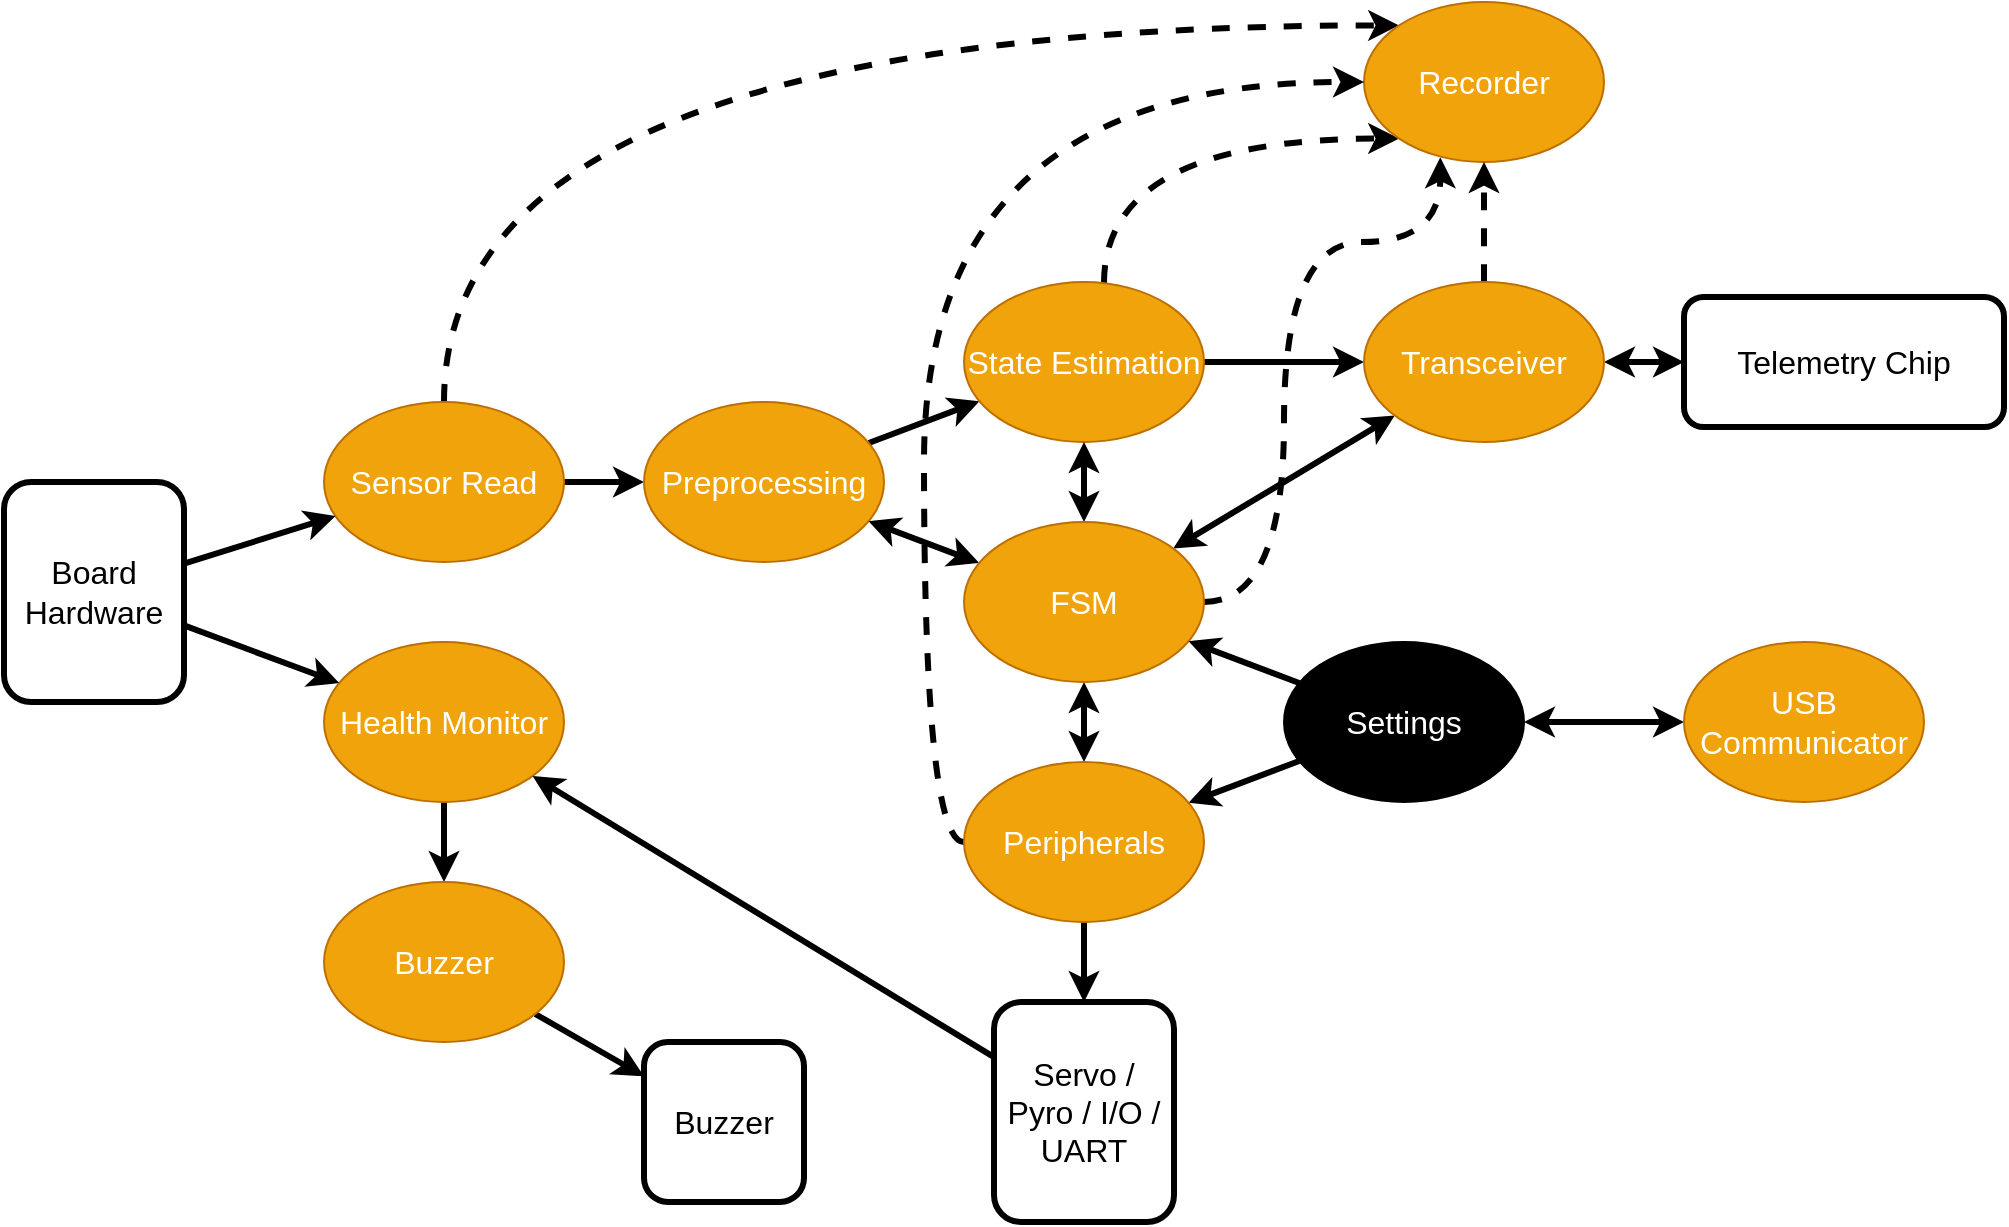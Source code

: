 <mxfile version="14.5.1" type="device"><diagram id="7wEWpj_6MP1VIPeDiEun" name="Page-1"><mxGraphModel dx="1936" dy="966" grid="1" gridSize="10" guides="1" tooltips="1" connect="1" arrows="1" fold="1" page="1" pageScale="1" pageWidth="850" pageHeight="1100" math="0" shadow="0"><root><mxCell id="0"/><mxCell id="1" parent="0"/><mxCell id="1SBRBsQBpgoGxFlkAIqg-27" style="edgeStyle=none;rounded=0;orthogonalLoop=1;jettySize=auto;html=1;startArrow=none;startFill=0;strokeWidth=3;" edge="1" parent="1" source="1SBRBsQBpgoGxFlkAIqg-1" target="1SBRBsQBpgoGxFlkAIqg-2"><mxGeometry relative="1" as="geometry"/></mxCell><mxCell id="1SBRBsQBpgoGxFlkAIqg-30" style="edgeStyle=orthogonalEdgeStyle;rounded=0;orthogonalLoop=1;jettySize=auto;html=1;startArrow=none;startFill=0;strokeWidth=3;curved=1;dashed=1;entryX=0;entryY=0;entryDx=0;entryDy=0;" edge="1" parent="1" source="1SBRBsQBpgoGxFlkAIqg-1" target="1SBRBsQBpgoGxFlkAIqg-5"><mxGeometry relative="1" as="geometry"><Array as="points"><mxPoint x="180" y="252"/></Array></mxGeometry></mxCell><mxCell id="1SBRBsQBpgoGxFlkAIqg-1" value="&lt;font style=&quot;font-size: 16px&quot;&gt;Sensor Read&lt;/font&gt;" style="ellipse;whiteSpace=wrap;html=1;fillColor=#f0a30a;strokeColor=#BD7000;fontColor=#ffffff;" vertex="1" parent="1"><mxGeometry x="120" y="440" width="120" height="80" as="geometry"/></mxCell><mxCell id="1SBRBsQBpgoGxFlkAIqg-26" style="edgeStyle=none;rounded=0;orthogonalLoop=1;jettySize=auto;html=1;startArrow=none;startFill=0;strokeWidth=3;" edge="1" parent="1" source="1SBRBsQBpgoGxFlkAIqg-2" target="1SBRBsQBpgoGxFlkAIqg-3"><mxGeometry relative="1" as="geometry"/></mxCell><mxCell id="1SBRBsQBpgoGxFlkAIqg-2" value="&lt;font style=&quot;font-size: 16px&quot;&gt;Preprocessing&lt;/font&gt;" style="ellipse;whiteSpace=wrap;html=1;fillColor=#f0a30a;strokeColor=#BD7000;fontColor=#ffffff;" vertex="1" parent="1"><mxGeometry x="280" y="440" width="120" height="80" as="geometry"/></mxCell><mxCell id="1SBRBsQBpgoGxFlkAIqg-25" style="edgeStyle=none;rounded=0;orthogonalLoop=1;jettySize=auto;html=1;startArrow=none;startFill=0;strokeWidth=3;" edge="1" parent="1" source="1SBRBsQBpgoGxFlkAIqg-3" target="1SBRBsQBpgoGxFlkAIqg-6"><mxGeometry relative="1" as="geometry"/></mxCell><mxCell id="1SBRBsQBpgoGxFlkAIqg-32" style="edgeStyle=orthogonalEdgeStyle;curved=1;rounded=0;orthogonalLoop=1;jettySize=auto;html=1;dashed=1;startArrow=none;startFill=0;strokeWidth=3;entryX=0;entryY=1;entryDx=0;entryDy=0;" edge="1" parent="1" source="1SBRBsQBpgoGxFlkAIqg-3" target="1SBRBsQBpgoGxFlkAIqg-5"><mxGeometry relative="1" as="geometry"><Array as="points"><mxPoint x="510" y="308"/></Array></mxGeometry></mxCell><mxCell id="1SBRBsQBpgoGxFlkAIqg-3" value="&lt;font style=&quot;font-size: 16px&quot;&gt;State Estimation&lt;/font&gt;" style="ellipse;whiteSpace=wrap;html=1;fillColor=#f0a30a;strokeColor=#BD7000;fontColor=#ffffff;" vertex="1" parent="1"><mxGeometry x="440" y="380" width="120" height="80" as="geometry"/></mxCell><mxCell id="1SBRBsQBpgoGxFlkAIqg-17" style="edgeStyle=none;rounded=0;orthogonalLoop=1;jettySize=auto;html=1;strokeWidth=3;startArrow=classic;startFill=1;" edge="1" parent="1" source="1SBRBsQBpgoGxFlkAIqg-4" target="1SBRBsQBpgoGxFlkAIqg-8"><mxGeometry relative="1" as="geometry"/></mxCell><mxCell id="1SBRBsQBpgoGxFlkAIqg-18" style="edgeStyle=none;rounded=0;orthogonalLoop=1;jettySize=auto;html=1;strokeWidth=3;startArrow=classic;startFill=1;" edge="1" parent="1" source="1SBRBsQBpgoGxFlkAIqg-4" target="1SBRBsQBpgoGxFlkAIqg-2"><mxGeometry relative="1" as="geometry"/></mxCell><mxCell id="1SBRBsQBpgoGxFlkAIqg-19" style="edgeStyle=none;rounded=0;orthogonalLoop=1;jettySize=auto;html=1;strokeWidth=3;startArrow=classic;startFill=1;" edge="1" parent="1" source="1SBRBsQBpgoGxFlkAIqg-4" target="1SBRBsQBpgoGxFlkAIqg-3"><mxGeometry relative="1" as="geometry"/></mxCell><mxCell id="1SBRBsQBpgoGxFlkAIqg-20" style="edgeStyle=none;rounded=0;orthogonalLoop=1;jettySize=auto;html=1;strokeWidth=3;startArrow=classic;startFill=1;" edge="1" parent="1" source="1SBRBsQBpgoGxFlkAIqg-4" target="1SBRBsQBpgoGxFlkAIqg-6"><mxGeometry relative="1" as="geometry"/></mxCell><mxCell id="1SBRBsQBpgoGxFlkAIqg-34" style="edgeStyle=orthogonalEdgeStyle;curved=1;rounded=0;orthogonalLoop=1;jettySize=auto;html=1;dashed=1;startArrow=none;startFill=0;strokeWidth=3;entryX=0.318;entryY=0.971;entryDx=0;entryDy=0;entryPerimeter=0;" edge="1" parent="1" source="1SBRBsQBpgoGxFlkAIqg-4" target="1SBRBsQBpgoGxFlkAIqg-5"><mxGeometry relative="1" as="geometry"><Array as="points"><mxPoint x="600" y="540"/><mxPoint x="600" y="360"/><mxPoint x="678" y="360"/></Array></mxGeometry></mxCell><mxCell id="1SBRBsQBpgoGxFlkAIqg-4" value="&lt;font style=&quot;font-size: 16px&quot;&gt;FSM&lt;/font&gt;" style="ellipse;whiteSpace=wrap;html=1;fillColor=#f0a30a;strokeColor=#BD7000;fontColor=#ffffff;" vertex="1" parent="1"><mxGeometry x="440" y="500" width="120" height="80" as="geometry"/></mxCell><mxCell id="1SBRBsQBpgoGxFlkAIqg-5" value="&lt;font style=&quot;font-size: 16px&quot;&gt;Recorder&lt;/font&gt;" style="ellipse;whiteSpace=wrap;html=1;fillColor=#f0a30a;strokeColor=#BD7000;fontColor=#ffffff;" vertex="1" parent="1"><mxGeometry x="640" y="240" width="120" height="80" as="geometry"/></mxCell><mxCell id="1SBRBsQBpgoGxFlkAIqg-24" style="edgeStyle=none;rounded=0;orthogonalLoop=1;jettySize=auto;html=1;startArrow=classic;startFill=1;strokeWidth=3;" edge="1" parent="1" source="1SBRBsQBpgoGxFlkAIqg-6" target="1SBRBsQBpgoGxFlkAIqg-23"><mxGeometry relative="1" as="geometry"/></mxCell><mxCell id="1SBRBsQBpgoGxFlkAIqg-33" style="edgeStyle=orthogonalEdgeStyle;curved=1;rounded=0;orthogonalLoop=1;jettySize=auto;html=1;dashed=1;startArrow=none;startFill=0;strokeWidth=3;" edge="1" parent="1" source="1SBRBsQBpgoGxFlkAIqg-6" target="1SBRBsQBpgoGxFlkAIqg-5"><mxGeometry relative="1" as="geometry"/></mxCell><mxCell id="1SBRBsQBpgoGxFlkAIqg-6" value="&lt;font style=&quot;font-size: 16px&quot;&gt;Transceiver&lt;/font&gt;" style="ellipse;whiteSpace=wrap;html=1;fillColor=#f0a30a;strokeColor=#BD7000;fontColor=#ffffff;" vertex="1" parent="1"><mxGeometry x="640" y="380" width="120" height="80" as="geometry"/></mxCell><mxCell id="1SBRBsQBpgoGxFlkAIqg-28" style="edgeStyle=none;rounded=0;orthogonalLoop=1;jettySize=auto;html=1;startArrow=none;startFill=0;strokeWidth=3;" edge="1" parent="1" source="1SBRBsQBpgoGxFlkAIqg-7" target="1SBRBsQBpgoGxFlkAIqg-4"><mxGeometry relative="1" as="geometry"/></mxCell><mxCell id="1SBRBsQBpgoGxFlkAIqg-29" style="edgeStyle=none;rounded=0;orthogonalLoop=1;jettySize=auto;html=1;startArrow=none;startFill=0;strokeWidth=3;" edge="1" parent="1" source="1SBRBsQBpgoGxFlkAIqg-7" target="1SBRBsQBpgoGxFlkAIqg-8"><mxGeometry relative="1" as="geometry"/></mxCell><mxCell id="1SBRBsQBpgoGxFlkAIqg-7" value="&lt;font style=&quot;font-size: 16px&quot;&gt;Settings&lt;/font&gt;" style="ellipse;whiteSpace=wrap;html=1;fontColor=#ffffff;fillColor=#000000;" vertex="1" parent="1"><mxGeometry x="600" y="560" width="120" height="80" as="geometry"/></mxCell><mxCell id="1SBRBsQBpgoGxFlkAIqg-15" style="edgeStyle=none;rounded=0;orthogonalLoop=1;jettySize=auto;html=1;strokeWidth=3;" edge="1" parent="1" source="1SBRBsQBpgoGxFlkAIqg-8" target="1SBRBsQBpgoGxFlkAIqg-14"><mxGeometry relative="1" as="geometry"/></mxCell><mxCell id="1SBRBsQBpgoGxFlkAIqg-31" style="edgeStyle=orthogonalEdgeStyle;curved=1;rounded=0;orthogonalLoop=1;jettySize=auto;html=1;dashed=1;startArrow=none;startFill=0;strokeWidth=3;" edge="1" parent="1" source="1SBRBsQBpgoGxFlkAIqg-8" target="1SBRBsQBpgoGxFlkAIqg-5"><mxGeometry relative="1" as="geometry"><Array as="points"><mxPoint x="420" y="660"/><mxPoint x="420" y="280"/></Array></mxGeometry></mxCell><mxCell id="1SBRBsQBpgoGxFlkAIqg-8" value="&lt;font style=&quot;font-size: 16px&quot;&gt;Peripherals&lt;/font&gt;" style="ellipse;whiteSpace=wrap;html=1;fillColor=#f0a30a;strokeColor=#BD7000;fontColor=#ffffff;" vertex="1" parent="1"><mxGeometry x="440" y="620" width="120" height="80" as="geometry"/></mxCell><mxCell id="1SBRBsQBpgoGxFlkAIqg-22" style="edgeStyle=none;rounded=0;orthogonalLoop=1;jettySize=auto;html=1;startArrow=classic;startFill=1;strokeWidth=3;" edge="1" parent="1" source="1SBRBsQBpgoGxFlkAIqg-9" target="1SBRBsQBpgoGxFlkAIqg-7"><mxGeometry relative="1" as="geometry"/></mxCell><mxCell id="1SBRBsQBpgoGxFlkAIqg-9" value="&lt;font style=&quot;font-size: 16px&quot;&gt;USB Communicator&lt;/font&gt;" style="ellipse;whiteSpace=wrap;html=1;fillColor=#f0a30a;strokeColor=#BD7000;fontColor=#ffffff;" vertex="1" parent="1"><mxGeometry x="800" y="560" width="120" height="80" as="geometry"/></mxCell><mxCell id="1SBRBsQBpgoGxFlkAIqg-36" style="edgeStyle=orthogonalEdgeStyle;curved=1;rounded=0;orthogonalLoop=1;jettySize=auto;html=1;startArrow=none;startFill=0;strokeWidth=3;" edge="1" parent="1" source="1SBRBsQBpgoGxFlkAIqg-10" target="1SBRBsQBpgoGxFlkAIqg-35"><mxGeometry relative="1" as="geometry"/></mxCell><mxCell id="1SBRBsQBpgoGxFlkAIqg-10" value="&lt;font style=&quot;font-size: 16px&quot;&gt;Health Monitor&lt;/font&gt;" style="ellipse;whiteSpace=wrap;html=1;fillColor=#f0a30a;strokeColor=#BD7000;fontColor=#ffffff;" vertex="1" parent="1"><mxGeometry x="120" y="560" width="120" height="80" as="geometry"/></mxCell><mxCell id="1SBRBsQBpgoGxFlkAIqg-12" style="rounded=0;orthogonalLoop=1;jettySize=auto;html=1;strokeWidth=3;" edge="1" parent="1" source="1SBRBsQBpgoGxFlkAIqg-11" target="1SBRBsQBpgoGxFlkAIqg-1"><mxGeometry relative="1" as="geometry"/></mxCell><mxCell id="1SBRBsQBpgoGxFlkAIqg-13" style="edgeStyle=none;rounded=0;orthogonalLoop=1;jettySize=auto;html=1;strokeWidth=3;" edge="1" parent="1" source="1SBRBsQBpgoGxFlkAIqg-11" target="1SBRBsQBpgoGxFlkAIqg-10"><mxGeometry relative="1" as="geometry"/></mxCell><mxCell id="1SBRBsQBpgoGxFlkAIqg-11" value="&lt;font style=&quot;font-size: 16px&quot;&gt;Board Hardware&lt;/font&gt;" style="rounded=1;whiteSpace=wrap;html=1;strokeWidth=3;" vertex="1" parent="1"><mxGeometry x="-40" y="480" width="90" height="110" as="geometry"/></mxCell><mxCell id="1SBRBsQBpgoGxFlkAIqg-16" style="edgeStyle=none;rounded=0;orthogonalLoop=1;jettySize=auto;html=1;strokeWidth=3;" edge="1" parent="1" source="1SBRBsQBpgoGxFlkAIqg-14" target="1SBRBsQBpgoGxFlkAIqg-10"><mxGeometry relative="1" as="geometry"/></mxCell><mxCell id="1SBRBsQBpgoGxFlkAIqg-14" value="&lt;font style=&quot;font-size: 16px&quot;&gt;Servo / Pyro / I/O / UART&lt;/font&gt;" style="rounded=1;whiteSpace=wrap;html=1;strokeWidth=3;" vertex="1" parent="1"><mxGeometry x="455" y="740" width="90" height="110" as="geometry"/></mxCell><mxCell id="1SBRBsQBpgoGxFlkAIqg-23" value="&lt;font style=&quot;font-size: 16px&quot;&gt;Telemetry Chip&lt;/font&gt;" style="rounded=1;whiteSpace=wrap;html=1;strokeWidth=3;" vertex="1" parent="1"><mxGeometry x="800" y="387.5" width="160" height="65" as="geometry"/></mxCell><mxCell id="1SBRBsQBpgoGxFlkAIqg-38" style="rounded=0;orthogonalLoop=1;jettySize=auto;html=1;startArrow=none;startFill=0;strokeWidth=3;" edge="1" parent="1" source="1SBRBsQBpgoGxFlkAIqg-35" target="1SBRBsQBpgoGxFlkAIqg-37"><mxGeometry relative="1" as="geometry"/></mxCell><mxCell id="1SBRBsQBpgoGxFlkAIqg-35" value="&lt;span style=&quot;font-size: 16px&quot;&gt;Buzzer&lt;/span&gt;" style="ellipse;whiteSpace=wrap;html=1;fillColor=#f0a30a;strokeColor=#BD7000;fontColor=#ffffff;" vertex="1" parent="1"><mxGeometry x="120" y="680" width="120" height="80" as="geometry"/></mxCell><mxCell id="1SBRBsQBpgoGxFlkAIqg-37" value="&lt;font style=&quot;font-size: 16px&quot;&gt;Buzzer&lt;/font&gt;" style="rounded=1;whiteSpace=wrap;html=1;strokeWidth=3;" vertex="1" parent="1"><mxGeometry x="280" y="760" width="80" height="80" as="geometry"/></mxCell></root></mxGraphModel></diagram></mxfile>